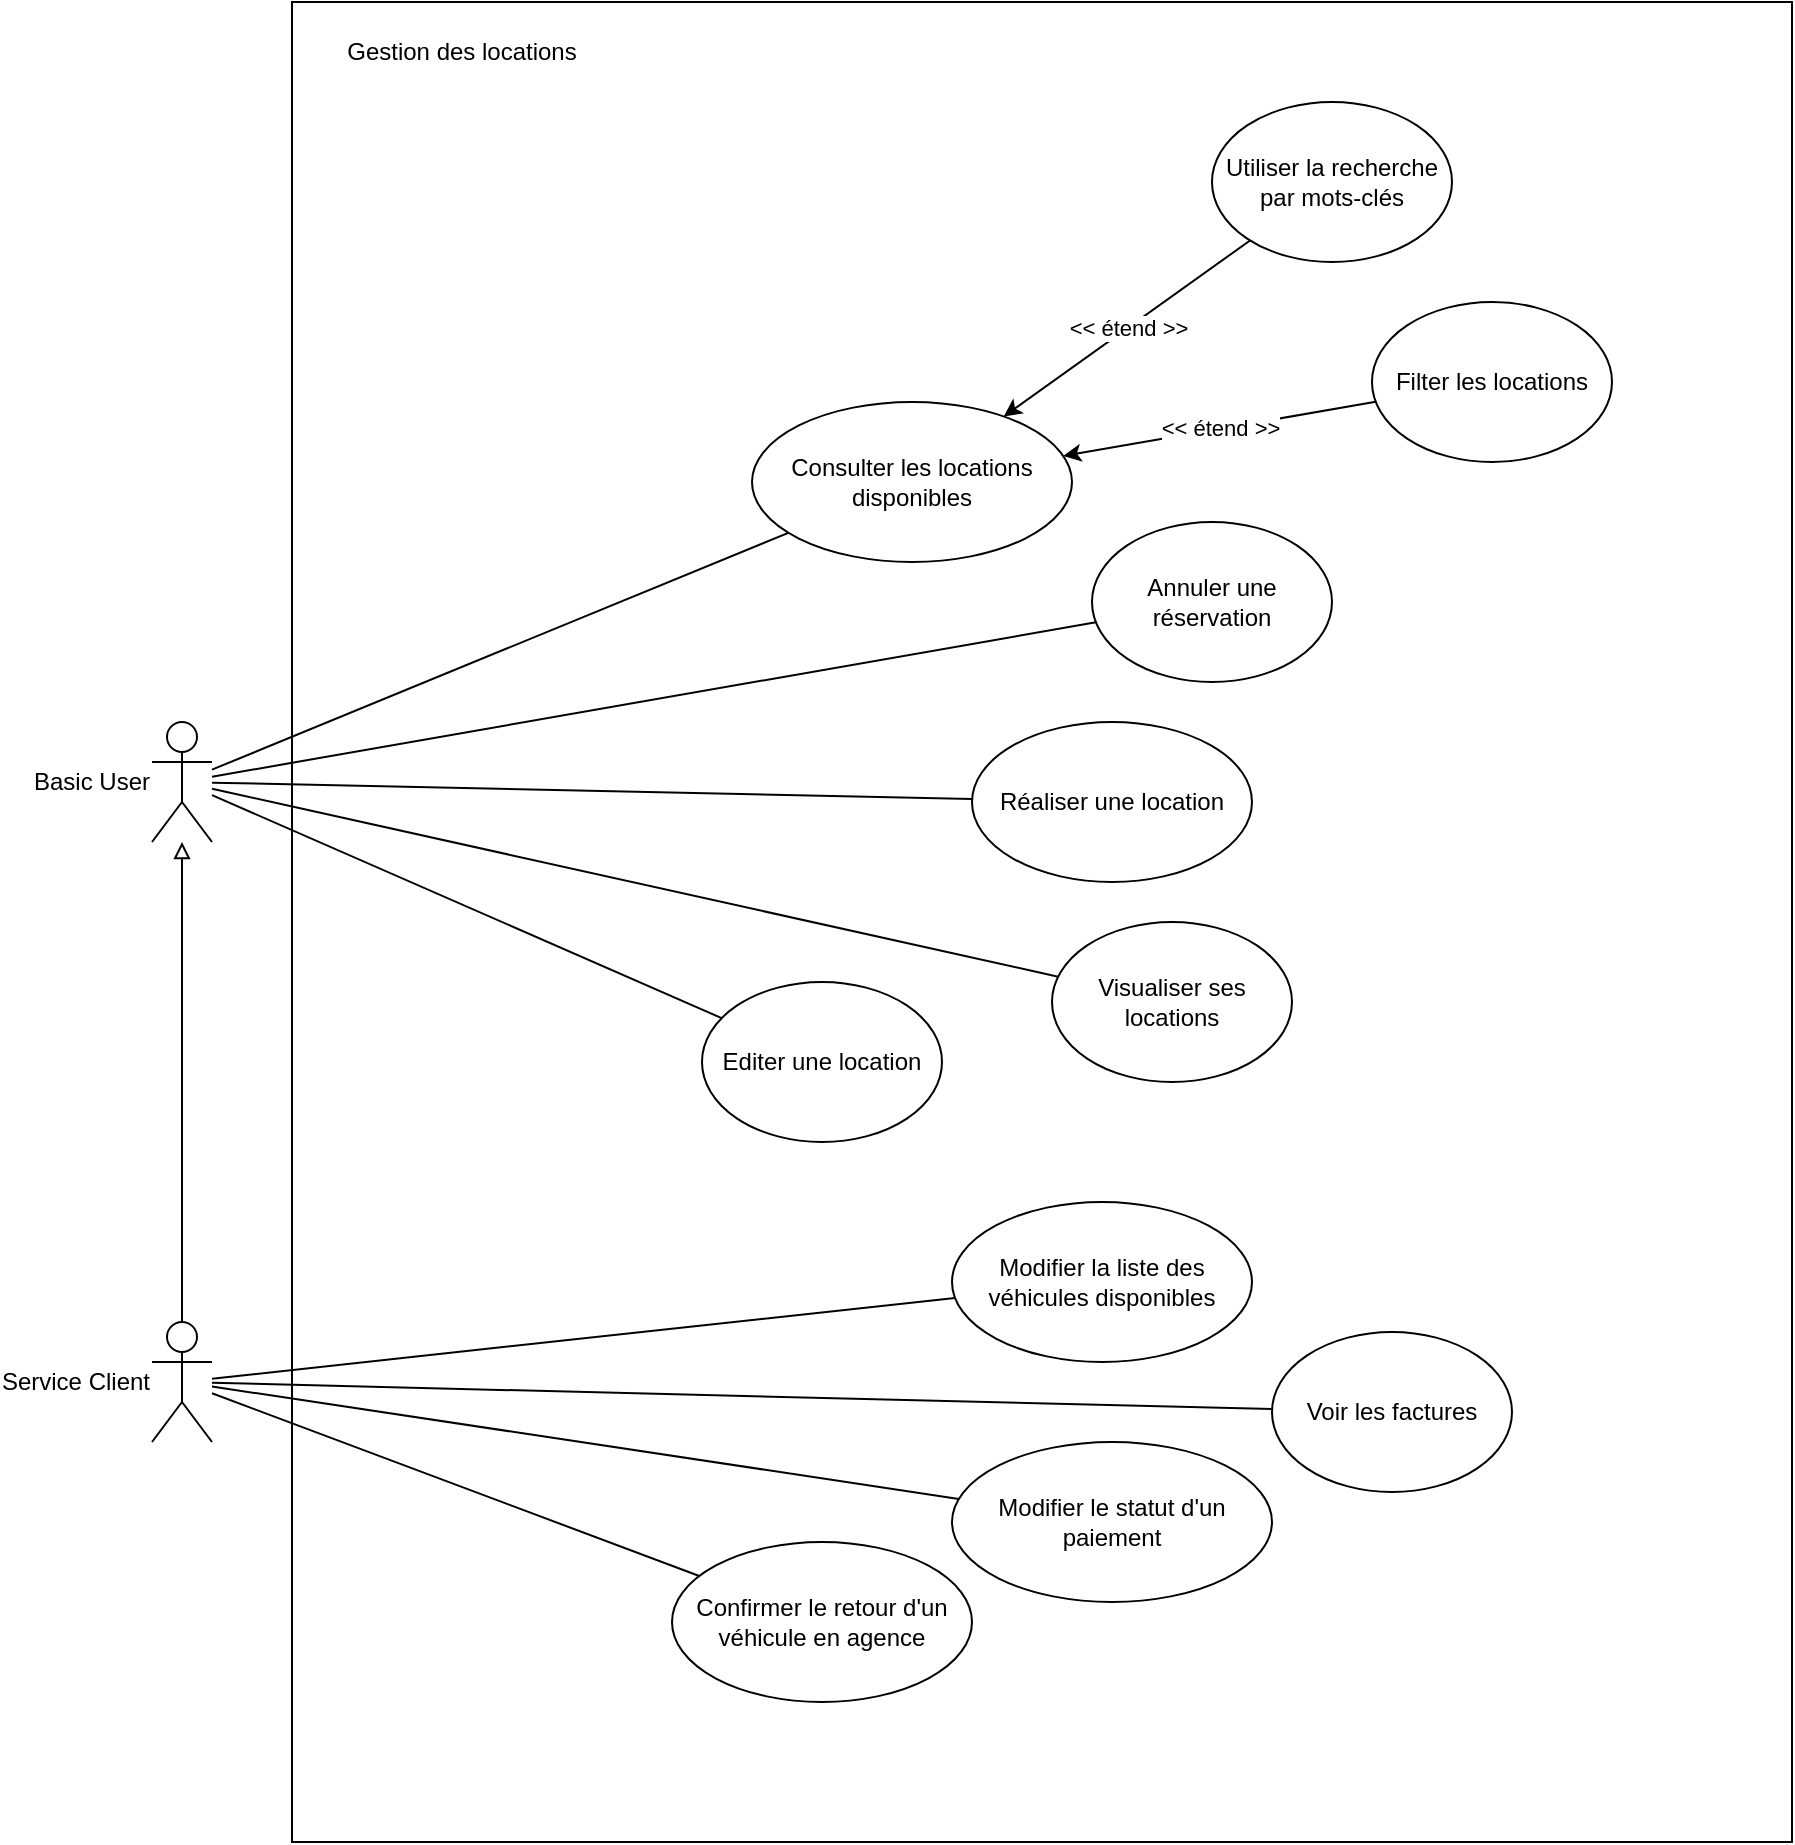 <mxfile version="28.1.0">
  <diagram name="Page-1" id="Fa21BUD3seUADXjdBtQ_">
    <mxGraphModel dx="2885" dy="2315" grid="1" gridSize="10" guides="1" tooltips="1" connect="1" arrows="1" fold="1" page="1" pageScale="1" pageWidth="827" pageHeight="1169" math="0" shadow="0">
      <root>
        <mxCell id="0" />
        <mxCell id="1" parent="0" />
        <mxCell id="WG4JKx1z5ZJXNwCvYBsD-17" value="" style="rounded=0;whiteSpace=wrap;html=1;" vertex="1" parent="1">
          <mxGeometry x="30" y="-160" width="750" height="920" as="geometry" />
        </mxCell>
        <mxCell id="PlmtxpbaNAkLSSeMWVFK-1" value="Basic User" style="shape=umlActor;verticalLabelPosition=middle;verticalAlign=middle;html=1;outlineConnect=0;labelPosition=left;align=right;" parent="1" vertex="1">
          <mxGeometry x="-40" y="200" width="30" height="60" as="geometry" />
        </mxCell>
        <mxCell id="PlmtxpbaNAkLSSeMWVFK-6" value="Consulter les locations disponibles" style="ellipse;whiteSpace=wrap;html=1;" parent="1" vertex="1">
          <mxGeometry x="260" y="40" width="160" height="80" as="geometry" />
        </mxCell>
        <mxCell id="PlmtxpbaNAkLSSeMWVFK-7" value="Filter les locations" style="ellipse;whiteSpace=wrap;html=1;" parent="1" vertex="1">
          <mxGeometry x="570" y="-10" width="120" height="80" as="geometry" />
        </mxCell>
        <mxCell id="PlmtxpbaNAkLSSeMWVFK-8" value="Utiliser la recherche par mots-clés" style="ellipse;whiteSpace=wrap;html=1;" parent="1" vertex="1">
          <mxGeometry x="490" y="-110" width="120" height="80" as="geometry" />
        </mxCell>
        <mxCell id="PlmtxpbaNAkLSSeMWVFK-9" value="Réaliser une location" style="ellipse;whiteSpace=wrap;html=1;" parent="1" vertex="1">
          <mxGeometry x="370" y="200" width="140" height="80" as="geometry" />
        </mxCell>
        <mxCell id="PlmtxpbaNAkLSSeMWVFK-10" value="Visualiser ses locations" style="ellipse;whiteSpace=wrap;html=1;" parent="1" vertex="1">
          <mxGeometry x="410" y="300" width="120" height="80" as="geometry" />
        </mxCell>
        <mxCell id="PlmtxpbaNAkLSSeMWVFK-11" value="Annuler une réservation" style="ellipse;whiteSpace=wrap;html=1;" parent="1" vertex="1">
          <mxGeometry x="430" y="100" width="120" height="80" as="geometry" />
        </mxCell>
        <mxCell id="PlmtxpbaNAkLSSeMWVFK-16" value="Voir les factures" style="ellipse;whiteSpace=wrap;html=1;" parent="1" vertex="1">
          <mxGeometry x="520" y="505" width="120" height="80" as="geometry" />
        </mxCell>
        <mxCell id="PlmtxpbaNAkLSSeMWVFK-20" value="Service Client" style="shape=umlActor;verticalLabelPosition=middle;verticalAlign=middle;html=1;outlineConnect=0;labelPosition=left;align=right;" parent="1" vertex="1">
          <mxGeometry x="-40" y="500" width="30" height="60" as="geometry" />
        </mxCell>
        <mxCell id="PlmtxpbaNAkLSSeMWVFK-21" value="Modifier le statut d&#39;un paiement" style="ellipse;whiteSpace=wrap;html=1;" parent="1" vertex="1">
          <mxGeometry x="360" y="560" width="160" height="80" as="geometry" />
        </mxCell>
        <mxCell id="PlmtxpbaNAkLSSeMWVFK-28" value="Modifier la liste des véhicules disponibles" style="ellipse;whiteSpace=wrap;html=1;" parent="1" vertex="1">
          <mxGeometry x="360" y="440" width="150" height="80" as="geometry" />
        </mxCell>
        <mxCell id="WG4JKx1z5ZJXNwCvYBsD-4" value="Editer une location" style="ellipse;whiteSpace=wrap;html=1;" vertex="1" parent="1">
          <mxGeometry x="235" y="330" width="120" height="80" as="geometry" />
        </mxCell>
        <mxCell id="WG4JKx1z5ZJXNwCvYBsD-5" value="Confirmer le retour d&#39;un véhicule en agence" style="ellipse;whiteSpace=wrap;html=1;" vertex="1" parent="1">
          <mxGeometry x="220" y="610" width="150" height="80" as="geometry" />
        </mxCell>
        <mxCell id="WG4JKx1z5ZJXNwCvYBsD-6" value="" style="endArrow=none;html=1;rounded=0;" edge="1" parent="1" source="PlmtxpbaNAkLSSeMWVFK-1" target="PlmtxpbaNAkLSSeMWVFK-6">
          <mxGeometry width="50" height="50" relative="1" as="geometry">
            <mxPoint x="320" y="260" as="sourcePoint" />
            <mxPoint x="370" y="210" as="targetPoint" />
          </mxGeometry>
        </mxCell>
        <mxCell id="WG4JKx1z5ZJXNwCvYBsD-7" value="" style="endArrow=none;html=1;rounded=0;" edge="1" parent="1" source="PlmtxpbaNAkLSSeMWVFK-1" target="PlmtxpbaNAkLSSeMWVFK-9">
          <mxGeometry width="50" height="50" relative="1" as="geometry">
            <mxPoint x="140" y="359" as="sourcePoint" />
            <mxPoint x="420" y="230" as="targetPoint" />
          </mxGeometry>
        </mxCell>
        <mxCell id="WG4JKx1z5ZJXNwCvYBsD-8" value="" style="endArrow=none;html=1;rounded=0;" edge="1" parent="1" source="PlmtxpbaNAkLSSeMWVFK-1" target="WG4JKx1z5ZJXNwCvYBsD-4">
          <mxGeometry width="50" height="50" relative="1" as="geometry">
            <mxPoint x="360" y="280" as="sourcePoint" />
            <mxPoint x="740" y="288" as="targetPoint" />
          </mxGeometry>
        </mxCell>
        <mxCell id="WG4JKx1z5ZJXNwCvYBsD-9" value="" style="endArrow=none;html=1;rounded=0;" edge="1" parent="1" source="PlmtxpbaNAkLSSeMWVFK-1" target="PlmtxpbaNAkLSSeMWVFK-10">
          <mxGeometry width="50" height="50" relative="1" as="geometry">
            <mxPoint x="310" y="360" as="sourcePoint" />
            <mxPoint x="577" y="456" as="targetPoint" />
          </mxGeometry>
        </mxCell>
        <mxCell id="WG4JKx1z5ZJXNwCvYBsD-10" value="" style="endArrow=none;html=1;rounded=0;" edge="1" parent="1" source="PlmtxpbaNAkLSSeMWVFK-1" target="PlmtxpbaNAkLSSeMWVFK-11">
          <mxGeometry width="50" height="50" relative="1" as="geometry">
            <mxPoint x="-30" y="260" as="sourcePoint" />
            <mxPoint x="393" y="354" as="targetPoint" />
          </mxGeometry>
        </mxCell>
        <mxCell id="WG4JKx1z5ZJXNwCvYBsD-11" value="" style="endArrow=none;html=1;rounded=0;" edge="1" parent="1" source="PlmtxpbaNAkLSSeMWVFK-20" target="PlmtxpbaNAkLSSeMWVFK-28">
          <mxGeometry width="50" height="50" relative="1" as="geometry">
            <mxPoint x="-10" y="347" as="sourcePoint" />
            <mxPoint x="432" y="270" as="targetPoint" />
          </mxGeometry>
        </mxCell>
        <mxCell id="WG4JKx1z5ZJXNwCvYBsD-12" value="" style="endArrow=none;html=1;rounded=0;" edge="1" parent="1" source="PlmtxpbaNAkLSSeMWVFK-20" target="PlmtxpbaNAkLSSeMWVFK-21">
          <mxGeometry width="50" height="50" relative="1" as="geometry">
            <mxPoint x="20" y="586" as="sourcePoint" />
            <mxPoint x="210" y="580" as="targetPoint" />
          </mxGeometry>
        </mxCell>
        <mxCell id="WG4JKx1z5ZJXNwCvYBsD-13" value="" style="endArrow=none;html=1;rounded=0;" edge="1" parent="1" source="PlmtxpbaNAkLSSeMWVFK-20" target="WG4JKx1z5ZJXNwCvYBsD-5">
          <mxGeometry width="50" height="50" relative="1" as="geometry">
            <mxPoint y="600" as="sourcePoint" />
            <mxPoint x="295" y="653" as="targetPoint" />
          </mxGeometry>
        </mxCell>
        <mxCell id="WG4JKx1z5ZJXNwCvYBsD-14" value="" style="endArrow=none;html=1;rounded=0;" edge="1" parent="1" source="PlmtxpbaNAkLSSeMWVFK-20" target="PlmtxpbaNAkLSSeMWVFK-16">
          <mxGeometry width="50" height="50" relative="1" as="geometry">
            <mxPoint x="50" y="630" as="sourcePoint" />
            <mxPoint x="264" y="752" as="targetPoint" />
          </mxGeometry>
        </mxCell>
        <mxCell id="WG4JKx1z5ZJXNwCvYBsD-15" value="&amp;lt;&amp;lt; étend &amp;gt;&amp;gt;" style="endArrow=classic;html=1;rounded=0;endFill=1;" edge="1" parent="1" source="PlmtxpbaNAkLSSeMWVFK-8" target="PlmtxpbaNAkLSSeMWVFK-6">
          <mxGeometry width="50" height="50" relative="1" as="geometry">
            <mxPoint x="200" y="259" as="sourcePoint" />
            <mxPoint x="488" y="140" as="targetPoint" />
          </mxGeometry>
        </mxCell>
        <mxCell id="WG4JKx1z5ZJXNwCvYBsD-16" value="&amp;lt;&amp;lt; étend &amp;gt;&amp;gt;" style="endArrow=classic;html=1;rounded=0;endFill=1;" edge="1" parent="1" source="PlmtxpbaNAkLSSeMWVFK-7" target="PlmtxpbaNAkLSSeMWVFK-6">
          <mxGeometry width="50" height="50" relative="1" as="geometry">
            <mxPoint x="397" as="sourcePoint" />
            <mxPoint x="370" y="62" as="targetPoint" />
          </mxGeometry>
        </mxCell>
        <mxCell id="WG4JKx1z5ZJXNwCvYBsD-18" value="Gestion des locations" style="text;html=1;align=center;verticalAlign=middle;whiteSpace=wrap;rounded=0;" vertex="1" parent="1">
          <mxGeometry x="40" y="-150" width="150" height="30" as="geometry" />
        </mxCell>
        <mxCell id="WG4JKx1z5ZJXNwCvYBsD-19" value="" style="endArrow=block;html=1;rounded=0;endFill=0;" edge="1" parent="1" source="PlmtxpbaNAkLSSeMWVFK-20" target="PlmtxpbaNAkLSSeMWVFK-1">
          <mxGeometry width="50" height="50" relative="1" as="geometry">
            <mxPoint x="100" y="290" as="sourcePoint" />
            <mxPoint x="355" y="401" as="targetPoint" />
          </mxGeometry>
        </mxCell>
      </root>
    </mxGraphModel>
  </diagram>
</mxfile>
